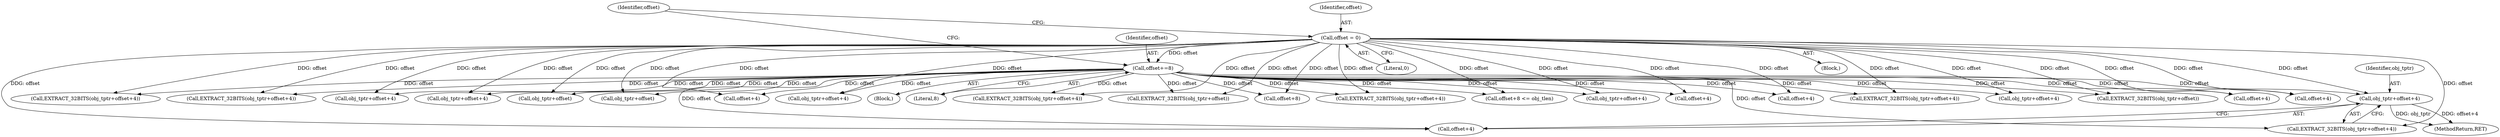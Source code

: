 digraph "0_tcpdump_d97e94223720684c6aa740ff219e0d19426c2220@pointer" {
"1001460" [label="(Call,obj_tptr+offset+4)"];
"1001466" [label="(Call,offset+=8)"];
"1001363" [label="(Call,offset = 0)"];
"1001434" [label="(Call,obj_tptr+offset+4)"];
"1001422" [label="(Call,obj_tptr+offset+4)"];
"1001451" [label="(Call,EXTRACT_32BITS(obj_tptr+offset+4))"];
"1001433" [label="(Call,EXTRACT_32BITS(obj_tptr+offset+4))"];
"1001467" [label="(Identifier,offset)"];
"1001379" [label="(Call,EXTRACT_32BITS(obj_tptr+offset))"];
"1001368" [label="(Call,offset+8)"];
"1001408" [label="(Call,offset+4)"];
"1001421" [label="(Call,EXTRACT_32BITS(obj_tptr+offset+4))"];
"1001395" [label="(Call,EXTRACT_32BITS(obj_tptr+offset+4))"];
"1001460" [label="(Call,obj_tptr+offset+4)"];
"1001380" [label="(Call,obj_tptr+offset)"];
"1001383" [label="(Call,EXTRACT_32BITS(obj_tptr+offset))"];
"1001466" [label="(Call,offset+=8)"];
"1001424" [label="(Call,offset+4)"];
"1001452" [label="(Call,obj_tptr+offset+4)"];
"1001365" [label="(Literal,0)"];
"1001436" [label="(Call,offset+4)"];
"1001372" [label="(Block,)"];
"1001459" [label="(Call,EXTRACT_32BITS(obj_tptr+offset+4))"];
"1001367" [label="(Call,offset+8 <= obj_tlen)"];
"1001398" [label="(Call,offset+4)"];
"1001913" [label="(MethodReturn,RET)"];
"1001468" [label="(Literal,8)"];
"1001364" [label="(Identifier,offset)"];
"1001396" [label="(Call,obj_tptr+offset+4)"];
"1001384" [label="(Call,obj_tptr+offset)"];
"1001369" [label="(Identifier,offset)"];
"1001462" [label="(Call,offset+4)"];
"1001143" [label="(Block,)"];
"1001405" [label="(Call,EXTRACT_32BITS(obj_tptr+offset+4))"];
"1001406" [label="(Call,obj_tptr+offset+4)"];
"1001454" [label="(Call,offset+4)"];
"1001461" [label="(Identifier,obj_tptr)"];
"1001363" [label="(Call,offset = 0)"];
"1001460" -> "1001459"  [label="AST: "];
"1001460" -> "1001462"  [label="CFG: "];
"1001461" -> "1001460"  [label="AST: "];
"1001462" -> "1001460"  [label="AST: "];
"1001459" -> "1001460"  [label="CFG: "];
"1001460" -> "1001913"  [label="DDG: offset+4"];
"1001460" -> "1001913"  [label="DDG: obj_tptr"];
"1001466" -> "1001460"  [label="DDG: offset"];
"1001363" -> "1001460"  [label="DDG: offset"];
"1001466" -> "1001372"  [label="AST: "];
"1001466" -> "1001468"  [label="CFG: "];
"1001467" -> "1001466"  [label="AST: "];
"1001468" -> "1001466"  [label="AST: "];
"1001369" -> "1001466"  [label="CFG: "];
"1001466" -> "1001367"  [label="DDG: offset"];
"1001466" -> "1001368"  [label="DDG: offset"];
"1001466" -> "1001379"  [label="DDG: offset"];
"1001466" -> "1001380"  [label="DDG: offset"];
"1001466" -> "1001383"  [label="DDG: offset"];
"1001466" -> "1001384"  [label="DDG: offset"];
"1001466" -> "1001395"  [label="DDG: offset"];
"1001466" -> "1001396"  [label="DDG: offset"];
"1001466" -> "1001398"  [label="DDG: offset"];
"1001466" -> "1001405"  [label="DDG: offset"];
"1001466" -> "1001406"  [label="DDG: offset"];
"1001466" -> "1001408"  [label="DDG: offset"];
"1001466" -> "1001421"  [label="DDG: offset"];
"1001466" -> "1001422"  [label="DDG: offset"];
"1001466" -> "1001424"  [label="DDG: offset"];
"1001466" -> "1001433"  [label="DDG: offset"];
"1001466" -> "1001434"  [label="DDG: offset"];
"1001466" -> "1001436"  [label="DDG: offset"];
"1001466" -> "1001451"  [label="DDG: offset"];
"1001466" -> "1001452"  [label="DDG: offset"];
"1001466" -> "1001454"  [label="DDG: offset"];
"1001466" -> "1001459"  [label="DDG: offset"];
"1001466" -> "1001462"  [label="DDG: offset"];
"1001363" -> "1001466"  [label="DDG: offset"];
"1001363" -> "1001143"  [label="AST: "];
"1001363" -> "1001365"  [label="CFG: "];
"1001364" -> "1001363"  [label="AST: "];
"1001365" -> "1001363"  [label="AST: "];
"1001369" -> "1001363"  [label="CFG: "];
"1001363" -> "1001367"  [label="DDG: offset"];
"1001363" -> "1001368"  [label="DDG: offset"];
"1001363" -> "1001379"  [label="DDG: offset"];
"1001363" -> "1001380"  [label="DDG: offset"];
"1001363" -> "1001383"  [label="DDG: offset"];
"1001363" -> "1001384"  [label="DDG: offset"];
"1001363" -> "1001395"  [label="DDG: offset"];
"1001363" -> "1001396"  [label="DDG: offset"];
"1001363" -> "1001398"  [label="DDG: offset"];
"1001363" -> "1001405"  [label="DDG: offset"];
"1001363" -> "1001406"  [label="DDG: offset"];
"1001363" -> "1001408"  [label="DDG: offset"];
"1001363" -> "1001421"  [label="DDG: offset"];
"1001363" -> "1001422"  [label="DDG: offset"];
"1001363" -> "1001424"  [label="DDG: offset"];
"1001363" -> "1001433"  [label="DDG: offset"];
"1001363" -> "1001434"  [label="DDG: offset"];
"1001363" -> "1001436"  [label="DDG: offset"];
"1001363" -> "1001451"  [label="DDG: offset"];
"1001363" -> "1001452"  [label="DDG: offset"];
"1001363" -> "1001454"  [label="DDG: offset"];
"1001363" -> "1001459"  [label="DDG: offset"];
"1001363" -> "1001462"  [label="DDG: offset"];
}

